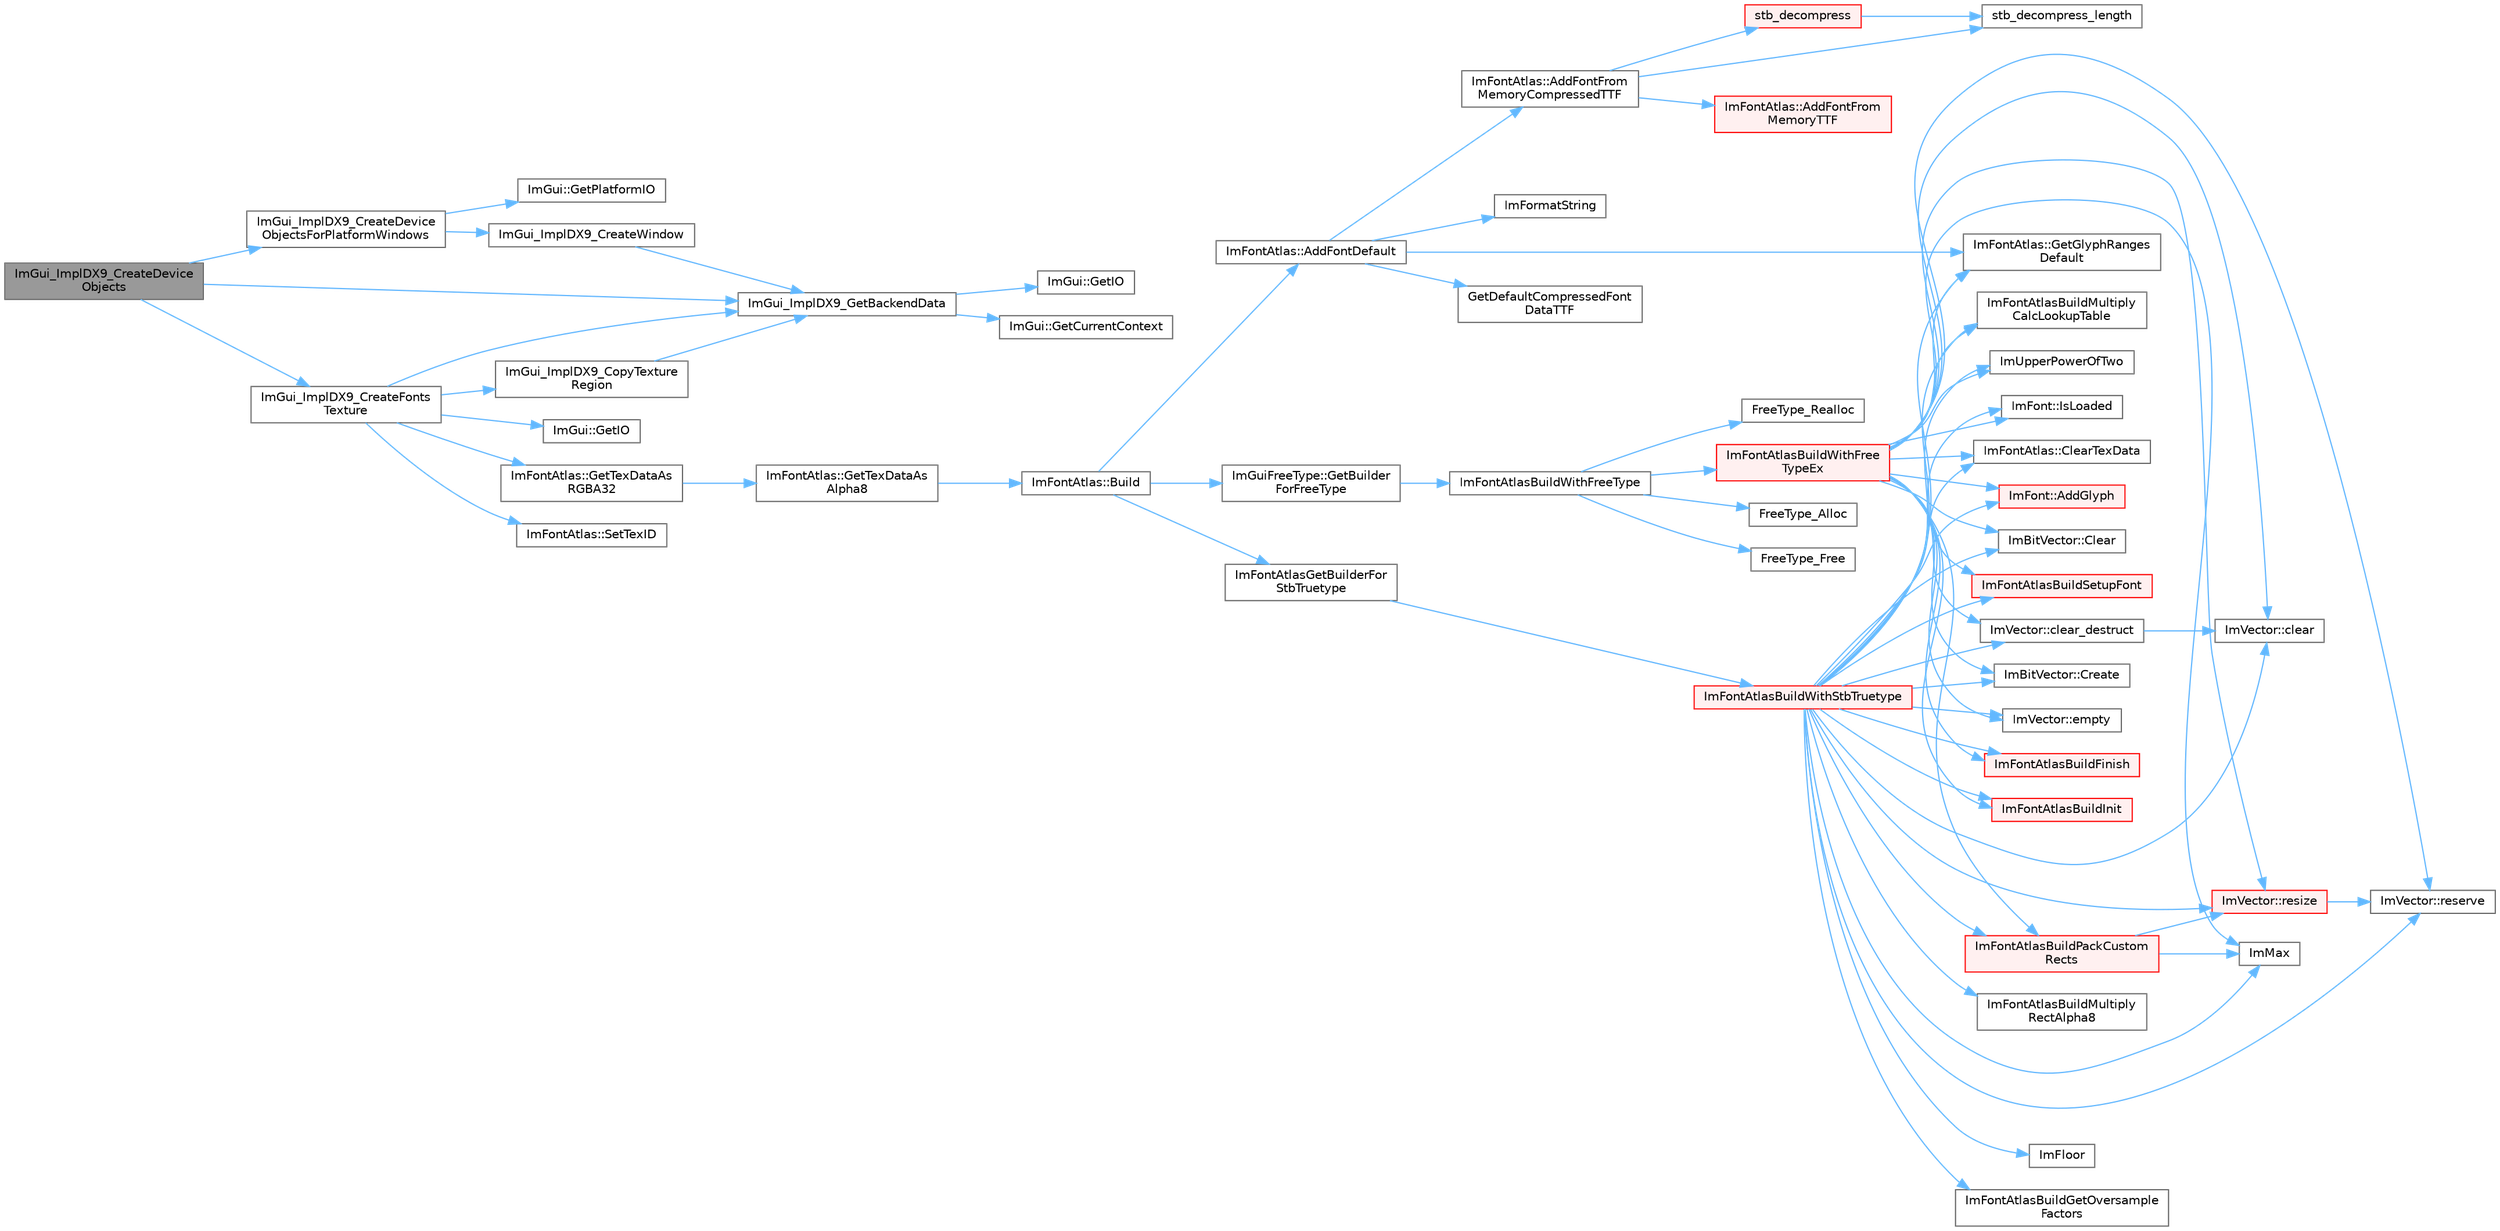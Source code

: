 digraph "ImGui_ImplDX9_CreateDeviceObjects"
{
 // LATEX_PDF_SIZE
  bgcolor="transparent";
  edge [fontname=Helvetica,fontsize=10,labelfontname=Helvetica,labelfontsize=10];
  node [fontname=Helvetica,fontsize=10,shape=box,height=0.2,width=0.4];
  rankdir="LR";
  Node1 [id="Node000001",label="ImGui_ImplDX9_CreateDevice\lObjects",height=0.2,width=0.4,color="gray40", fillcolor="grey60", style="filled", fontcolor="black",tooltip=" "];
  Node1 -> Node2 [id="edge77_Node000001_Node000002",color="steelblue1",style="solid",tooltip=" "];
  Node2 [id="Node000002",label="ImGui_ImplDX9_CreateDevice\lObjectsForPlatformWindows",height=0.2,width=0.4,color="grey40", fillcolor="white", style="filled",URL="$imgui__impl__dx9_8cpp.html#ae43f707459fcf3f6ea25e0aadfb81225",tooltip=" "];
  Node2 -> Node3 [id="edge78_Node000002_Node000003",color="steelblue1",style="solid",tooltip=" "];
  Node3 [id="Node000003",label="ImGui::GetPlatformIO",height=0.2,width=0.4,color="grey40", fillcolor="white", style="filled",URL="$namespace_im_gui.html#a3edc2b6129cbf1e8d247c6d03c344065",tooltip=" "];
  Node2 -> Node4 [id="edge79_Node000002_Node000004",color="steelblue1",style="solid",tooltip=" "];
  Node4 [id="Node000004",label="ImGui_ImplDX9_CreateWindow",height=0.2,width=0.4,color="grey40", fillcolor="white", style="filled",URL="$imgui__impl__dx9_8cpp.html#ac02a491e6680281a68374e982b93c8c0",tooltip=" "];
  Node4 -> Node5 [id="edge80_Node000004_Node000005",color="steelblue1",style="solid",tooltip=" "];
  Node5 [id="Node000005",label="ImGui_ImplDX9_GetBackendData",height=0.2,width=0.4,color="grey40", fillcolor="white", style="filled",URL="$imgui__impl__dx9_8cpp.html#a7d4a627084dae9975dcce23791c52b67",tooltip=" "];
  Node5 -> Node6 [id="edge81_Node000005_Node000006",color="steelblue1",style="solid",tooltip=" "];
  Node6 [id="Node000006",label="ImGui::GetCurrentContext",height=0.2,width=0.4,color="grey40", fillcolor="white", style="filled",URL="$namespace_im_gui.html#af557a6de5538099a0f6047eb994bbf42",tooltip=" "];
  Node5 -> Node7 [id="edge82_Node000005_Node000007",color="steelblue1",style="solid",tooltip=" "];
  Node7 [id="Node000007",label="ImGui::GetIO",height=0.2,width=0.4,color="grey40", fillcolor="white", style="filled",URL="$namespace_im_gui.html#a7dea7d0530868f078324f14a308f0c3c",tooltip=" "];
  Node1 -> Node8 [id="edge83_Node000001_Node000008",color="steelblue1",style="solid",tooltip=" "];
  Node8 [id="Node000008",label="ImGui_ImplDX9_CreateFonts\lTexture",height=0.2,width=0.4,color="grey40", fillcolor="white", style="filled",URL="$imgui__impl__dx9_8cpp.html#ad73ce3cbbcfa73053cded146b4e94c1a",tooltip=" "];
  Node8 -> Node9 [id="edge84_Node000008_Node000009",color="steelblue1",style="solid",tooltip=" "];
  Node9 [id="Node000009",label="ImGui::GetIO",height=0.2,width=0.4,color="grey40", fillcolor="white", style="filled",URL="$namespace_im_gui.html#a3179e560812f878f3961ce803a5d9302",tooltip=" "];
  Node8 -> Node10 [id="edge85_Node000008_Node000010",color="steelblue1",style="solid",tooltip=" "];
  Node10 [id="Node000010",label="ImFontAtlas::GetTexDataAs\lRGBA32",height=0.2,width=0.4,color="grey40", fillcolor="white", style="filled",URL="$struct_im_font_atlas.html#a8abb0c4e67ebb38249d4df71218c4eec",tooltip=" "];
  Node10 -> Node11 [id="edge86_Node000010_Node000011",color="steelblue1",style="solid",tooltip=" "];
  Node11 [id="Node000011",label="ImFontAtlas::GetTexDataAs\lAlpha8",height=0.2,width=0.4,color="grey40", fillcolor="white", style="filled",URL="$struct_im_font_atlas.html#aeff1a1044a1ab68d8f27bb2819cd9f44",tooltip=" "];
  Node11 -> Node12 [id="edge87_Node000011_Node000012",color="steelblue1",style="solid",tooltip=" "];
  Node12 [id="Node000012",label="ImFontAtlas::Build",height=0.2,width=0.4,color="grey40", fillcolor="white", style="filled",URL="$struct_im_font_atlas.html#a81e39e30dffa4dd7e458a53297451e27",tooltip=" "];
  Node12 -> Node13 [id="edge88_Node000012_Node000013",color="steelblue1",style="solid",tooltip=" "];
  Node13 [id="Node000013",label="ImFontAtlas::AddFontDefault",height=0.2,width=0.4,color="grey40", fillcolor="white", style="filled",URL="$struct_im_font_atlas.html#a9d2b4a94579bf603a0d2662cd8348cbd",tooltip=" "];
  Node13 -> Node14 [id="edge89_Node000013_Node000014",color="steelblue1",style="solid",tooltip=" "];
  Node14 [id="Node000014",label="ImFontAtlas::AddFontFrom\lMemoryCompressedTTF",height=0.2,width=0.4,color="grey40", fillcolor="white", style="filled",URL="$struct_im_font_atlas.html#a478ffa07777bf990ade02889e15a21ab",tooltip=" "];
  Node14 -> Node15 [id="edge90_Node000014_Node000015",color="steelblue1",style="solid",tooltip=" "];
  Node15 [id="Node000015",label="ImFontAtlas::AddFontFrom\lMemoryTTF",height=0.2,width=0.4,color="red", fillcolor="#FFF0F0", style="filled",URL="$struct_im_font_atlas.html#a95eec9b791e9c509180030f8176406ff",tooltip=" "];
  Node14 -> Node20 [id="edge91_Node000014_Node000020",color="steelblue1",style="solid",tooltip=" "];
  Node20 [id="Node000020",label="stb_decompress",height=0.2,width=0.4,color="red", fillcolor="#FFF0F0", style="filled",URL="$imgui__draw_8cpp.html#a23f899d930c93d351569ee83cf920570",tooltip=" "];
  Node20 -> Node22 [id="edge92_Node000020_Node000022",color="steelblue1",style="solid",tooltip=" "];
  Node22 [id="Node000022",label="stb_decompress_length",height=0.2,width=0.4,color="grey40", fillcolor="white", style="filled",URL="$imgui__draw_8cpp.html#a5a5301def23b33e2156ac79a8b65c69b",tooltip=" "];
  Node14 -> Node22 [id="edge93_Node000014_Node000022",color="steelblue1",style="solid",tooltip=" "];
  Node13 -> Node26 [id="edge94_Node000013_Node000026",color="steelblue1",style="solid",tooltip=" "];
  Node26 [id="Node000026",label="GetDefaultCompressedFont\lDataTTF",height=0.2,width=0.4,color="grey40", fillcolor="white", style="filled",URL="$imgui__draw_8cpp.html#abc3b462ef2c5ef511d4f7231e3d9b853",tooltip=" "];
  Node13 -> Node27 [id="edge95_Node000013_Node000027",color="steelblue1",style="solid",tooltip=" "];
  Node27 [id="Node000027",label="ImFontAtlas::GetGlyphRanges\lDefault",height=0.2,width=0.4,color="grey40", fillcolor="white", style="filled",URL="$struct_im_font_atlas.html#adec0df140eb1dc01c2a22a5253d62820",tooltip=" "];
  Node13 -> Node28 [id="edge96_Node000013_Node000028",color="steelblue1",style="solid",tooltip=" "];
  Node28 [id="Node000028",label="ImFormatString",height=0.2,width=0.4,color="grey40", fillcolor="white", style="filled",URL="$imgui_8cpp.html#a75ccaf7d676b1f567ba888ae42ac3809",tooltip=" "];
  Node12 -> Node29 [id="edge97_Node000012_Node000029",color="steelblue1",style="solid",tooltip=" "];
  Node29 [id="Node000029",label="ImGuiFreeType::GetBuilder\lForFreeType",height=0.2,width=0.4,color="grey40", fillcolor="white", style="filled",URL="$namespace_im_gui_free_type.html#ad0ba08f92f212ec5da9dd7a2872e0ae3",tooltip=" "];
  Node29 -> Node30 [id="edge98_Node000029_Node000030",color="steelblue1",style="solid",tooltip=" "];
  Node30 [id="Node000030",label="ImFontAtlasBuildWithFreeType",height=0.2,width=0.4,color="grey40", fillcolor="white", style="filled",URL="$imgui__freetype_8cpp.html#a59c51a543162f6d8a70c66e526f2f5fe",tooltip=" "];
  Node30 -> Node31 [id="edge99_Node000030_Node000031",color="steelblue1",style="solid",tooltip=" "];
  Node31 [id="Node000031",label="FreeType_Alloc",height=0.2,width=0.4,color="grey40", fillcolor="white", style="filled",URL="$imgui__freetype_8cpp.html#a6a98733a4a93bb0b2a6cc6c1d1c0637c",tooltip=" "];
  Node30 -> Node32 [id="edge100_Node000030_Node000032",color="steelblue1",style="solid",tooltip=" "];
  Node32 [id="Node000032",label="FreeType_Free",height=0.2,width=0.4,color="grey40", fillcolor="white", style="filled",URL="$imgui__freetype_8cpp.html#abc3aa644b842c8087c6a785b59fcf5e6",tooltip=" "];
  Node30 -> Node33 [id="edge101_Node000030_Node000033",color="steelblue1",style="solid",tooltip=" "];
  Node33 [id="Node000033",label="FreeType_Realloc",height=0.2,width=0.4,color="grey40", fillcolor="white", style="filled",URL="$imgui__freetype_8cpp.html#afb83eb710c8c6c48c842184d2b43bd72",tooltip=" "];
  Node30 -> Node34 [id="edge102_Node000030_Node000034",color="steelblue1",style="solid",tooltip=" "];
  Node34 [id="Node000034",label="ImFontAtlasBuildWithFree\lTypeEx",height=0.2,width=0.4,color="red", fillcolor="#FFF0F0", style="filled",URL="$imgui__freetype_8cpp.html#af965b039f4cb8ad8bcdc5a1981ac5d81",tooltip=" "];
  Node34 -> Node35 [id="edge103_Node000034_Node000035",color="steelblue1",style="solid",tooltip=" "];
  Node35 [id="Node000035",label="ImFont::AddGlyph",height=0.2,width=0.4,color="red", fillcolor="#FFF0F0", style="filled",URL="$struct_im_font.html#a1badad96fa8d41b4754fc7bdb826e6b2",tooltip=" "];
  Node34 -> Node39 [id="edge104_Node000034_Node000039",color="steelblue1",style="solid",tooltip=" "];
  Node39 [id="Node000039",label="ImBitVector::Clear",height=0.2,width=0.4,color="grey40", fillcolor="white", style="filled",URL="$struct_im_bit_vector.html#a6486ac9a357400a42af07909f937a659",tooltip=" "];
  Node34 -> Node40 [id="edge105_Node000034_Node000040",color="steelblue1",style="solid",tooltip=" "];
  Node40 [id="Node000040",label="ImVector::clear",height=0.2,width=0.4,color="grey40", fillcolor="white", style="filled",URL="$struct_im_vector.html#ae2d401b4ec5f1113cdb8edb5a61a38f7",tooltip=" "];
  Node34 -> Node41 [id="edge106_Node000034_Node000041",color="steelblue1",style="solid",tooltip=" "];
  Node41 [id="Node000041",label="ImVector::clear_destruct",height=0.2,width=0.4,color="grey40", fillcolor="white", style="filled",URL="$struct_im_vector.html#ac1ed34eac753156e87e8a92f78dbbe3f",tooltip=" "];
  Node41 -> Node40 [id="edge107_Node000041_Node000040",color="steelblue1",style="solid",tooltip=" "];
  Node34 -> Node17 [id="edge108_Node000034_Node000017",color="steelblue1",style="solid",tooltip=" "];
  Node17 [id="Node000017",label="ImFontAtlas::ClearTexData",height=0.2,width=0.4,color="grey40", fillcolor="white", style="filled",URL="$struct_im_font_atlas.html#a3ede4bd513bec044c77ac392ad9c6e86",tooltip=" "];
  Node34 -> Node42 [id="edge109_Node000034_Node000042",color="steelblue1",style="solid",tooltip=" "];
  Node42 [id="Node000042",label="ImBitVector::Create",height=0.2,width=0.4,color="grey40", fillcolor="white", style="filled",URL="$struct_im_bit_vector.html#a2e25a0809000ad27bfc3fb89f3d04829",tooltip=" "];
  Node34 -> Node43 [id="edge110_Node000034_Node000043",color="steelblue1",style="solid",tooltip=" "];
  Node43 [id="Node000043",label="ImVector::empty",height=0.2,width=0.4,color="grey40", fillcolor="white", style="filled",URL="$struct_im_vector.html#aa53e48a5272f4bad1099368769514ff1",tooltip=" "];
  Node34 -> Node27 [id="edge111_Node000034_Node000027",color="steelblue1",style="solid",tooltip=" "];
  Node34 -> Node45 [id="edge112_Node000034_Node000045",color="steelblue1",style="solid",tooltip=" "];
  Node45 [id="Node000045",label="ImFontAtlasBuildFinish",height=0.2,width=0.4,color="red", fillcolor="#FFF0F0", style="filled",URL="$imgui__draw_8cpp.html#adbf0ee92b3ac86e30b9e81f552d15d37",tooltip=" "];
  Node34 -> Node59 [id="edge113_Node000034_Node000059",color="steelblue1",style="solid",tooltip=" "];
  Node59 [id="Node000059",label="ImFontAtlasBuildInit",height=0.2,width=0.4,color="red", fillcolor="#FFF0F0", style="filled",URL="$imgui__draw_8cpp.html#ac050ff181df43cec0b63d834b6039c3f",tooltip=" "];
  Node34 -> Node61 [id="edge114_Node000034_Node000061",color="steelblue1",style="solid",tooltip=" "];
  Node61 [id="Node000061",label="ImFontAtlasBuildMultiply\lCalcLookupTable",height=0.2,width=0.4,color="grey40", fillcolor="white", style="filled",URL="$imgui__draw_8cpp.html#a8d5f3a053aae34ac7b93e39cb9096d06",tooltip=" "];
  Node34 -> Node62 [id="edge115_Node000034_Node000062",color="steelblue1",style="solid",tooltip=" "];
  Node62 [id="Node000062",label="ImFontAtlasBuildPackCustom\lRects",height=0.2,width=0.4,color="red", fillcolor="#FFF0F0", style="filled",URL="$imgui__draw_8cpp.html#add0fcd1708ca3540688d8277fc01bf3f",tooltip=" "];
  Node62 -> Node51 [id="edge116_Node000062_Node000051",color="steelblue1",style="solid",tooltip=" "];
  Node51 [id="Node000051",label="ImMax",height=0.2,width=0.4,color="grey40", fillcolor="white", style="filled",URL="$imgui__internal_8h.html#a7667efd95147d0422f140917c71a9226",tooltip=" "];
  Node62 -> Node63 [id="edge117_Node000062_Node000063",color="steelblue1",style="solid",tooltip=" "];
  Node63 [id="Node000063",label="ImVector::resize",height=0.2,width=0.4,color="red", fillcolor="#FFF0F0", style="filled",URL="$struct_im_vector.html#ac371dd62e56ae486b1a5038cf07eee56",tooltip=" "];
  Node63 -> Node65 [id="edge118_Node000063_Node000065",color="steelblue1",style="solid",tooltip=" "];
  Node65 [id="Node000065",label="ImVector::reserve",height=0.2,width=0.4,color="grey40", fillcolor="white", style="filled",URL="$struct_im_vector.html#a0f14f5736c3372157856eebb67123b75",tooltip=" "];
  Node34 -> Node68 [id="edge119_Node000034_Node000068",color="steelblue1",style="solid",tooltip=" "];
  Node68 [id="Node000068",label="ImFontAtlasBuildSetupFont",height=0.2,width=0.4,color="red", fillcolor="#FFF0F0", style="filled",URL="$imgui__draw_8cpp.html#a4bea0932904c84de73237df3f1f76bdd",tooltip=" "];
  Node34 -> Node51 [id="edge120_Node000034_Node000051",color="steelblue1",style="solid",tooltip=" "];
  Node34 -> Node70 [id="edge121_Node000034_Node000070",color="steelblue1",style="solid",tooltip=" "];
  Node70 [id="Node000070",label="ImUpperPowerOfTwo",height=0.2,width=0.4,color="grey40", fillcolor="white", style="filled",URL="$imgui__internal_8h.html#adae096c61c812293ec61ac541c146674",tooltip=" "];
  Node34 -> Node71 [id="edge122_Node000034_Node000071",color="steelblue1",style="solid",tooltip=" "];
  Node71 [id="Node000071",label="ImFont::IsLoaded",height=0.2,width=0.4,color="grey40", fillcolor="white", style="filled",URL="$struct_im_font.html#a97dafa61cc94e84be396d69b0d42b1ce",tooltip=" "];
  Node34 -> Node65 [id="edge123_Node000034_Node000065",color="steelblue1",style="solid",tooltip=" "];
  Node34 -> Node63 [id="edge124_Node000034_Node000063",color="steelblue1",style="solid",tooltip=" "];
  Node12 -> Node77 [id="edge125_Node000012_Node000077",color="steelblue1",style="solid",tooltip=" "];
  Node77 [id="Node000077",label="ImFontAtlasGetBuilderFor\lStbTruetype",height=0.2,width=0.4,color="grey40", fillcolor="white", style="filled",URL="$imgui__draw_8cpp.html#a4c276d0224ef420d570c9485c4c76a19",tooltip=" "];
  Node77 -> Node78 [id="edge126_Node000077_Node000078",color="steelblue1",style="solid",tooltip=" "];
  Node78 [id="Node000078",label="ImFontAtlasBuildWithStbTruetype",height=0.2,width=0.4,color="red", fillcolor="#FFF0F0", style="filled",URL="$imgui__draw_8cpp.html#a2f785bd6dd330af7a832589fa24f303a",tooltip=" "];
  Node78 -> Node35 [id="edge127_Node000078_Node000035",color="steelblue1",style="solid",tooltip=" "];
  Node78 -> Node39 [id="edge128_Node000078_Node000039",color="steelblue1",style="solid",tooltip=" "];
  Node78 -> Node40 [id="edge129_Node000078_Node000040",color="steelblue1",style="solid",tooltip=" "];
  Node78 -> Node41 [id="edge130_Node000078_Node000041",color="steelblue1",style="solid",tooltip=" "];
  Node78 -> Node17 [id="edge131_Node000078_Node000017",color="steelblue1",style="solid",tooltip=" "];
  Node78 -> Node42 [id="edge132_Node000078_Node000042",color="steelblue1",style="solid",tooltip=" "];
  Node78 -> Node43 [id="edge133_Node000078_Node000043",color="steelblue1",style="solid",tooltip=" "];
  Node78 -> Node27 [id="edge134_Node000078_Node000027",color="steelblue1",style="solid",tooltip=" "];
  Node78 -> Node79 [id="edge135_Node000078_Node000079",color="steelblue1",style="solid",tooltip=" "];
  Node79 [id="Node000079",label="ImFloor",height=0.2,width=0.4,color="grey40", fillcolor="white", style="filled",URL="$imgui__internal_8h.html#a51a84b6be21807818b857a8565d97912",tooltip=" "];
  Node78 -> Node45 [id="edge136_Node000078_Node000045",color="steelblue1",style="solid",tooltip=" "];
  Node78 -> Node80 [id="edge137_Node000078_Node000080",color="steelblue1",style="solid",tooltip=" "];
  Node80 [id="Node000080",label="ImFontAtlasBuildGetOversample\lFactors",height=0.2,width=0.4,color="grey40", fillcolor="white", style="filled",URL="$imgui__draw_8cpp.html#aa1efcf4c3caa22137e6a7d548435af5a",tooltip=" "];
  Node78 -> Node59 [id="edge138_Node000078_Node000059",color="steelblue1",style="solid",tooltip=" "];
  Node78 -> Node61 [id="edge139_Node000078_Node000061",color="steelblue1",style="solid",tooltip=" "];
  Node78 -> Node81 [id="edge140_Node000078_Node000081",color="steelblue1",style="solid",tooltip=" "];
  Node81 [id="Node000081",label="ImFontAtlasBuildMultiply\lRectAlpha8",height=0.2,width=0.4,color="grey40", fillcolor="white", style="filled",URL="$imgui__draw_8cpp.html#a8dc3feae771599949b33712b520e9060",tooltip=" "];
  Node78 -> Node62 [id="edge141_Node000078_Node000062",color="steelblue1",style="solid",tooltip=" "];
  Node78 -> Node68 [id="edge142_Node000078_Node000068",color="steelblue1",style="solid",tooltip=" "];
  Node78 -> Node51 [id="edge143_Node000078_Node000051",color="steelblue1",style="solid",tooltip=" "];
  Node78 -> Node70 [id="edge144_Node000078_Node000070",color="steelblue1",style="solid",tooltip=" "];
  Node78 -> Node71 [id="edge145_Node000078_Node000071",color="steelblue1",style="solid",tooltip=" "];
  Node78 -> Node65 [id="edge146_Node000078_Node000065",color="steelblue1",style="solid",tooltip=" "];
  Node78 -> Node63 [id="edge147_Node000078_Node000063",color="steelblue1",style="solid",tooltip=" "];
  Node8 -> Node94 [id="edge148_Node000008_Node000094",color="steelblue1",style="solid",tooltip=" "];
  Node94 [id="Node000094",label="ImGui_ImplDX9_CopyTexture\lRegion",height=0.2,width=0.4,color="grey40", fillcolor="white", style="filled",URL="$imgui__impl__dx9_8cpp.html#a405eb6a0fad3960f2bd742ffa8ac5310",tooltip=" "];
  Node94 -> Node5 [id="edge149_Node000094_Node000005",color="steelblue1",style="solid",tooltip=" "];
  Node8 -> Node5 [id="edge150_Node000008_Node000005",color="steelblue1",style="solid",tooltip=" "];
  Node8 -> Node95 [id="edge151_Node000008_Node000095",color="steelblue1",style="solid",tooltip=" "];
  Node95 [id="Node000095",label="ImFontAtlas::SetTexID",height=0.2,width=0.4,color="grey40", fillcolor="white", style="filled",URL="$struct_im_font_atlas.html#a96ffd1956c11dac4f79b43c095828445",tooltip=" "];
  Node1 -> Node5 [id="edge152_Node000001_Node000005",color="steelblue1",style="solid",tooltip=" "];
}
